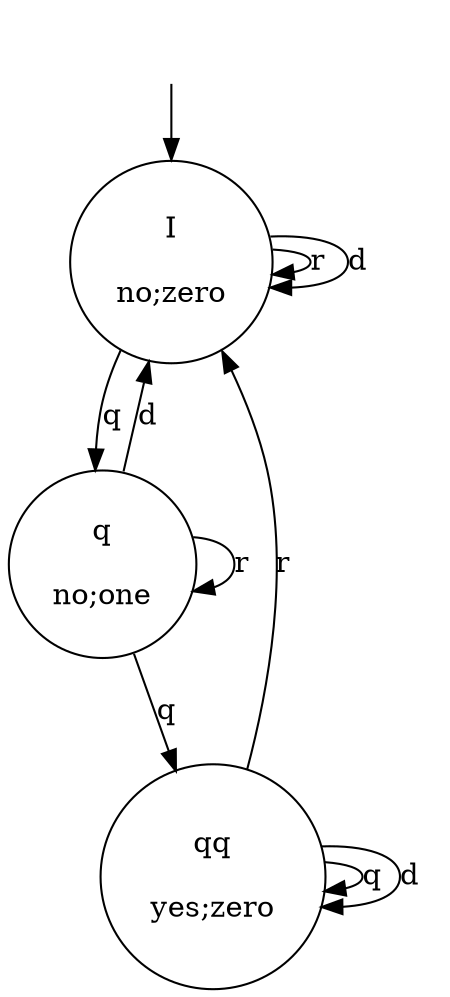 digraph finite_state_machine{
randir = LR
node[shape = circle];
a[style = "invis"];
a->"I\n\nno;zero";
"qq\n\nyes;zero"->"qq\n\nyes;zero"	[label=q];
"qq\n\nyes;zero"->"I\n\nno;zero"	[label=r];
"qq\n\nyes;zero"->"qq\n\nyes;zero"	[label=d];
"q\n\nno;one"->"qq\n\nyes;zero"	[label=q];
"q\n\nno;one"->"q\n\nno;one"	[label=r];
"q\n\nno;one"->"I\n\nno;zero"	[label=d];
"I\n\nno;zero"->"q\n\nno;one"	[label=q];
"I\n\nno;zero"->"I\n\nno;zero"	[label=r];
"I\n\nno;zero"->"I\n\nno;zero"	[label=d];
}
